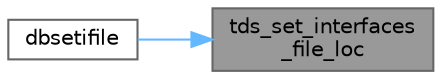 digraph "tds_set_interfaces_file_loc"
{
 // LATEX_PDF_SIZE
  bgcolor="transparent";
  edge [fontname=Helvetica,fontsize=10,labelfontname=Helvetica,labelfontsize=10];
  node [fontname=Helvetica,fontsize=10,shape=box,height=0.2,width=0.4];
  rankdir="RL";
  Node1 [id="Node000001",label="tds_set_interfaces\l_file_loc",height=0.2,width=0.4,color="gray40", fillcolor="grey60", style="filled", fontcolor="black",tooltip="Set the full name of interface file."];
  Node1 -> Node2 [id="edge1_Node000001_Node000002",dir="back",color="steelblue1",style="solid",tooltip=" "];
  Node2 [id="Node000002",label="dbsetifile",height=0.2,width=0.4,color="grey40", fillcolor="white", style="filled",URL="$a00563.html#ga663350909fec3a1d152316c45a65e708",tooltip="set name and location of the interfaces file FreeTDS should use to look up a servername."];
}
